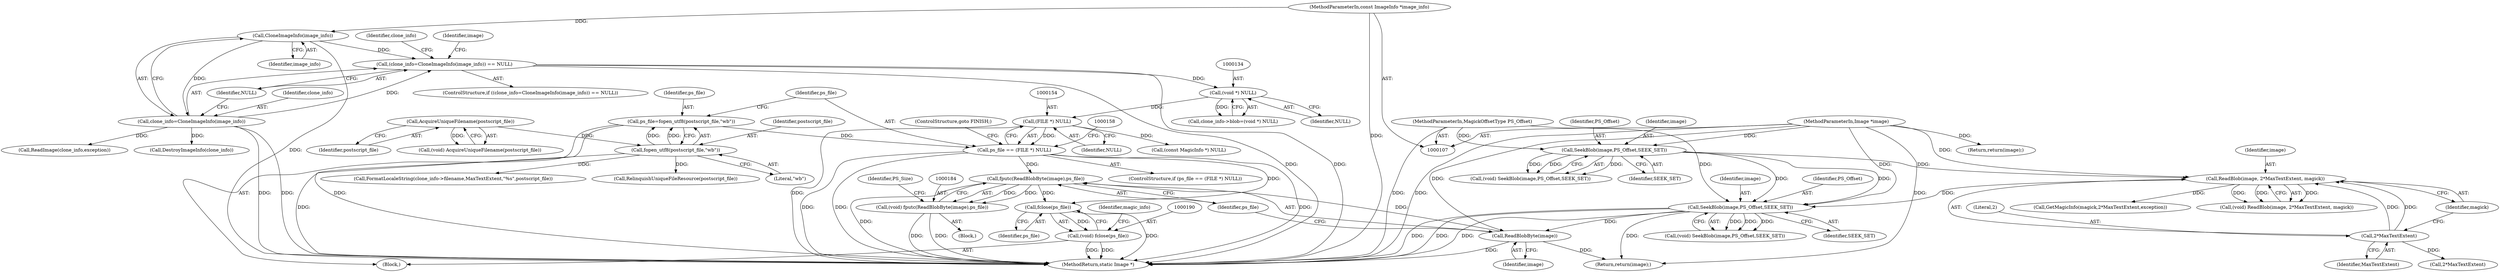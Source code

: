 digraph "0_ImageMagick_d23beebe7b1179fb75db1e85fbca3100e49593d9@API" {
"1000185" [label="(Call,fputc(ReadBlobByte(image),ps_file))"];
"1000186" [label="(Call,ReadBlobByte(image))"];
"1000173" [label="(Call,SeekBlob(image,PS_Offset,SEEK_SET))"];
"1000165" [label="(Call,ReadBlob(image, 2*MaxTextExtent, magick))"];
"1000159" [label="(Call,SeekBlob(image,PS_Offset,SEEK_SET))"];
"1000108" [label="(MethodParameterIn,Image *image)"];
"1000110" [label="(MethodParameterIn,MagickOffsetType PS_Offset)"];
"1000167" [label="(Call,2*MaxTextExtent)"];
"1000151" [label="(Call,ps_file == (FILE *) NULL)"];
"1000145" [label="(Call,ps_file=fopen_utf8(postscript_file,\"wb\"))"];
"1000147" [label="(Call,fopen_utf8(postscript_file,\"wb\"))"];
"1000143" [label="(Call,AcquireUniqueFilename(postscript_file))"];
"1000153" [label="(Call,(FILE *) NULL)"];
"1000133" [label="(Call,(void *) NULL)"];
"1000121" [label="(Call,(clone_info=CloneImageInfo(image_info)) == NULL)"];
"1000122" [label="(Call,clone_info=CloneImageInfo(image_info))"];
"1000124" [label="(Call,CloneImageInfo(image_info))"];
"1000109" [label="(MethodParameterIn,const ImageInfo *image_info)"];
"1000183" [label="(Call,(void) fputc(ReadBlobByte(image),ps_file))"];
"1000191" [label="(Call,fclose(ps_file))"];
"1000189" [label="(Call,(void) fclose(ps_file))"];
"1000197" [label="(Call,2*MaxTextExtent)"];
"1000166" [label="(Identifier,image)"];
"1000182" [label="(Block,)"];
"1000188" [label="(Identifier,ps_file)"];
"1000326" [label="(Return,return(image);)"];
"1000175" [label="(Identifier,PS_Offset)"];
"1000126" [label="(Identifier,NULL)"];
"1000321" [label="(Call,RelinquishUniqueFileResource(postscript_file))"];
"1000128" [label="(Identifier,image)"];
"1000122" [label="(Call,clone_info=CloneImageInfo(image_info))"];
"1000151" [label="(Call,ps_file == (FILE *) NULL)"];
"1000191" [label="(Call,fclose(ps_file))"];
"1000186" [label="(Call,ReadBlobByte(image))"];
"1000143" [label="(Call,AcquireUniqueFilename(postscript_file))"];
"1000194" [label="(Identifier,magic_info)"];
"1000167" [label="(Call,2*MaxTextExtent)"];
"1000180" [label="(Identifier,PS_Size)"];
"1000157" [label="(Call,(void) SeekBlob(image,PS_Offset,SEEK_SET))"];
"1000155" [label="(Identifier,NULL)"];
"1000141" [label="(Call,(void) AcquireUniqueFilename(postscript_file))"];
"1000171" [label="(Call,(void) SeekBlob(image,PS_Offset,SEEK_SET))"];
"1000204" [label="(Call,(const MagicInfo *) NULL)"];
"1000109" [label="(MethodParameterIn,const ImageInfo *image_info)"];
"1000165" [label="(Call,ReadBlob(image, 2*MaxTextExtent, magick))"];
"1000110" [label="(MethodParameterIn,MagickOffsetType PS_Offset)"];
"1000189" [label="(Call,(void) fclose(ps_file))"];
"1000113" [label="(Block,)"];
"1000120" [label="(ControlStructure,if ((clone_info=CloneImageInfo(image_info)) == NULL))"];
"1000161" [label="(Identifier,PS_Offset)"];
"1000156" [label="(ControlStructure,goto FINISH;)"];
"1000324" [label="(Call,DestroyImageInfo(clone_info))"];
"1000148" [label="(Identifier,postscript_file)"];
"1000108" [label="(MethodParameterIn,Image *image)"];
"1000160" [label="(Identifier,image)"];
"1000169" [label="(Identifier,MaxTextExtent)"];
"1000147" [label="(Call,fopen_utf8(postscript_file,\"wb\"))"];
"1000135" [label="(Identifier,NULL)"];
"1000146" [label="(Identifier,ps_file)"];
"1000183" [label="(Call,(void) fputc(ReadBlobByte(image),ps_file))"];
"1000129" [label="(Call,clone_info->blob=(void *) NULL)"];
"1000153" [label="(Call,(FILE *) NULL)"];
"1000133" [label="(Call,(void *) NULL)"];
"1000124" [label="(Call,CloneImageInfo(image_info))"];
"1000245" [label="(Call,ReadImage(clone_info,exception))"];
"1000131" [label="(Identifier,clone_info)"];
"1000159" [label="(Call,SeekBlob(image,PS_Offset,SEEK_SET))"];
"1000187" [label="(Identifier,image)"];
"1000162" [label="(Identifier,SEEK_SET)"];
"1000127" [label="(Return,return(image);)"];
"1000125" [label="(Identifier,image_info)"];
"1000168" [label="(Literal,2)"];
"1000163" [label="(Call,(void) ReadBlob(image, 2*MaxTextExtent, magick))"];
"1000149" [label="(Literal,\"wb\")"];
"1000195" [label="(Call,GetMagicInfo(magick,2*MaxTextExtent,exception))"];
"1000176" [label="(Identifier,SEEK_SET)"];
"1000192" [label="(Identifier,ps_file)"];
"1000174" [label="(Identifier,image)"];
"1000170" [label="(Identifier,magick)"];
"1000152" [label="(Identifier,ps_file)"];
"1000173" [label="(Call,SeekBlob(image,PS_Offset,SEEK_SET))"];
"1000145" [label="(Call,ps_file=fopen_utf8(postscript_file,\"wb\"))"];
"1000150" [label="(ControlStructure,if (ps_file == (FILE *) NULL))"];
"1000328" [label="(MethodReturn,static Image *)"];
"1000185" [label="(Call,fputc(ReadBlobByte(image),ps_file))"];
"1000236" [label="(Call,FormatLocaleString(clone_info->filename,MaxTextExtent,\"%s\",postscript_file))"];
"1000121" [label="(Call,(clone_info=CloneImageInfo(image_info)) == NULL)"];
"1000123" [label="(Identifier,clone_info)"];
"1000144" [label="(Identifier,postscript_file)"];
"1000185" -> "1000183"  [label="AST: "];
"1000185" -> "1000188"  [label="CFG: "];
"1000186" -> "1000185"  [label="AST: "];
"1000188" -> "1000185"  [label="AST: "];
"1000183" -> "1000185"  [label="CFG: "];
"1000185" -> "1000328"  [label="DDG: "];
"1000185" -> "1000183"  [label="DDG: "];
"1000185" -> "1000183"  [label="DDG: "];
"1000186" -> "1000185"  [label="DDG: "];
"1000151" -> "1000185"  [label="DDG: "];
"1000185" -> "1000191"  [label="DDG: "];
"1000186" -> "1000187"  [label="CFG: "];
"1000187" -> "1000186"  [label="AST: "];
"1000188" -> "1000186"  [label="CFG: "];
"1000186" -> "1000328"  [label="DDG: "];
"1000173" -> "1000186"  [label="DDG: "];
"1000108" -> "1000186"  [label="DDG: "];
"1000186" -> "1000326"  [label="DDG: "];
"1000173" -> "1000171"  [label="AST: "];
"1000173" -> "1000176"  [label="CFG: "];
"1000174" -> "1000173"  [label="AST: "];
"1000175" -> "1000173"  [label="AST: "];
"1000176" -> "1000173"  [label="AST: "];
"1000171" -> "1000173"  [label="CFG: "];
"1000173" -> "1000328"  [label="DDG: "];
"1000173" -> "1000328"  [label="DDG: "];
"1000173" -> "1000328"  [label="DDG: "];
"1000173" -> "1000171"  [label="DDG: "];
"1000173" -> "1000171"  [label="DDG: "];
"1000173" -> "1000171"  [label="DDG: "];
"1000165" -> "1000173"  [label="DDG: "];
"1000108" -> "1000173"  [label="DDG: "];
"1000159" -> "1000173"  [label="DDG: "];
"1000159" -> "1000173"  [label="DDG: "];
"1000110" -> "1000173"  [label="DDG: "];
"1000173" -> "1000326"  [label="DDG: "];
"1000165" -> "1000163"  [label="AST: "];
"1000165" -> "1000170"  [label="CFG: "];
"1000166" -> "1000165"  [label="AST: "];
"1000167" -> "1000165"  [label="AST: "];
"1000170" -> "1000165"  [label="AST: "];
"1000163" -> "1000165"  [label="CFG: "];
"1000165" -> "1000163"  [label="DDG: "];
"1000165" -> "1000163"  [label="DDG: "];
"1000165" -> "1000163"  [label="DDG: "];
"1000159" -> "1000165"  [label="DDG: "];
"1000108" -> "1000165"  [label="DDG: "];
"1000167" -> "1000165"  [label="DDG: "];
"1000167" -> "1000165"  [label="DDG: "];
"1000165" -> "1000195"  [label="DDG: "];
"1000159" -> "1000157"  [label="AST: "];
"1000159" -> "1000162"  [label="CFG: "];
"1000160" -> "1000159"  [label="AST: "];
"1000161" -> "1000159"  [label="AST: "];
"1000162" -> "1000159"  [label="AST: "];
"1000157" -> "1000159"  [label="CFG: "];
"1000159" -> "1000157"  [label="DDG: "];
"1000159" -> "1000157"  [label="DDG: "];
"1000159" -> "1000157"  [label="DDG: "];
"1000108" -> "1000159"  [label="DDG: "];
"1000110" -> "1000159"  [label="DDG: "];
"1000108" -> "1000107"  [label="AST: "];
"1000108" -> "1000328"  [label="DDG: "];
"1000108" -> "1000127"  [label="DDG: "];
"1000108" -> "1000326"  [label="DDG: "];
"1000110" -> "1000107"  [label="AST: "];
"1000110" -> "1000328"  [label="DDG: "];
"1000167" -> "1000169"  [label="CFG: "];
"1000168" -> "1000167"  [label="AST: "];
"1000169" -> "1000167"  [label="AST: "];
"1000170" -> "1000167"  [label="CFG: "];
"1000167" -> "1000197"  [label="DDG: "];
"1000151" -> "1000150"  [label="AST: "];
"1000151" -> "1000153"  [label="CFG: "];
"1000152" -> "1000151"  [label="AST: "];
"1000153" -> "1000151"  [label="AST: "];
"1000156" -> "1000151"  [label="CFG: "];
"1000158" -> "1000151"  [label="CFG: "];
"1000151" -> "1000328"  [label="DDG: "];
"1000151" -> "1000328"  [label="DDG: "];
"1000151" -> "1000328"  [label="DDG: "];
"1000145" -> "1000151"  [label="DDG: "];
"1000153" -> "1000151"  [label="DDG: "];
"1000151" -> "1000191"  [label="DDG: "];
"1000145" -> "1000113"  [label="AST: "];
"1000145" -> "1000147"  [label="CFG: "];
"1000146" -> "1000145"  [label="AST: "];
"1000147" -> "1000145"  [label="AST: "];
"1000152" -> "1000145"  [label="CFG: "];
"1000145" -> "1000328"  [label="DDG: "];
"1000147" -> "1000145"  [label="DDG: "];
"1000147" -> "1000145"  [label="DDG: "];
"1000147" -> "1000149"  [label="CFG: "];
"1000148" -> "1000147"  [label="AST: "];
"1000149" -> "1000147"  [label="AST: "];
"1000147" -> "1000328"  [label="DDG: "];
"1000143" -> "1000147"  [label="DDG: "];
"1000147" -> "1000236"  [label="DDG: "];
"1000147" -> "1000321"  [label="DDG: "];
"1000143" -> "1000141"  [label="AST: "];
"1000143" -> "1000144"  [label="CFG: "];
"1000144" -> "1000143"  [label="AST: "];
"1000141" -> "1000143"  [label="CFG: "];
"1000143" -> "1000141"  [label="DDG: "];
"1000153" -> "1000155"  [label="CFG: "];
"1000154" -> "1000153"  [label="AST: "];
"1000155" -> "1000153"  [label="AST: "];
"1000153" -> "1000328"  [label="DDG: "];
"1000133" -> "1000153"  [label="DDG: "];
"1000153" -> "1000204"  [label="DDG: "];
"1000133" -> "1000129"  [label="AST: "];
"1000133" -> "1000135"  [label="CFG: "];
"1000134" -> "1000133"  [label="AST: "];
"1000135" -> "1000133"  [label="AST: "];
"1000129" -> "1000133"  [label="CFG: "];
"1000133" -> "1000129"  [label="DDG: "];
"1000121" -> "1000133"  [label="DDG: "];
"1000121" -> "1000120"  [label="AST: "];
"1000121" -> "1000126"  [label="CFG: "];
"1000122" -> "1000121"  [label="AST: "];
"1000126" -> "1000121"  [label="AST: "];
"1000128" -> "1000121"  [label="CFG: "];
"1000131" -> "1000121"  [label="CFG: "];
"1000121" -> "1000328"  [label="DDG: "];
"1000121" -> "1000328"  [label="DDG: "];
"1000122" -> "1000121"  [label="DDG: "];
"1000124" -> "1000121"  [label="DDG: "];
"1000122" -> "1000124"  [label="CFG: "];
"1000123" -> "1000122"  [label="AST: "];
"1000124" -> "1000122"  [label="AST: "];
"1000126" -> "1000122"  [label="CFG: "];
"1000122" -> "1000328"  [label="DDG: "];
"1000122" -> "1000328"  [label="DDG: "];
"1000124" -> "1000122"  [label="DDG: "];
"1000122" -> "1000245"  [label="DDG: "];
"1000122" -> "1000324"  [label="DDG: "];
"1000124" -> "1000125"  [label="CFG: "];
"1000125" -> "1000124"  [label="AST: "];
"1000124" -> "1000328"  [label="DDG: "];
"1000109" -> "1000124"  [label="DDG: "];
"1000109" -> "1000107"  [label="AST: "];
"1000109" -> "1000328"  [label="DDG: "];
"1000183" -> "1000182"  [label="AST: "];
"1000184" -> "1000183"  [label="AST: "];
"1000180" -> "1000183"  [label="CFG: "];
"1000183" -> "1000328"  [label="DDG: "];
"1000183" -> "1000328"  [label="DDG: "];
"1000191" -> "1000189"  [label="AST: "];
"1000191" -> "1000192"  [label="CFG: "];
"1000192" -> "1000191"  [label="AST: "];
"1000189" -> "1000191"  [label="CFG: "];
"1000191" -> "1000328"  [label="DDG: "];
"1000191" -> "1000189"  [label="DDG: "];
"1000189" -> "1000113"  [label="AST: "];
"1000190" -> "1000189"  [label="AST: "];
"1000194" -> "1000189"  [label="CFG: "];
"1000189" -> "1000328"  [label="DDG: "];
"1000189" -> "1000328"  [label="DDG: "];
}
